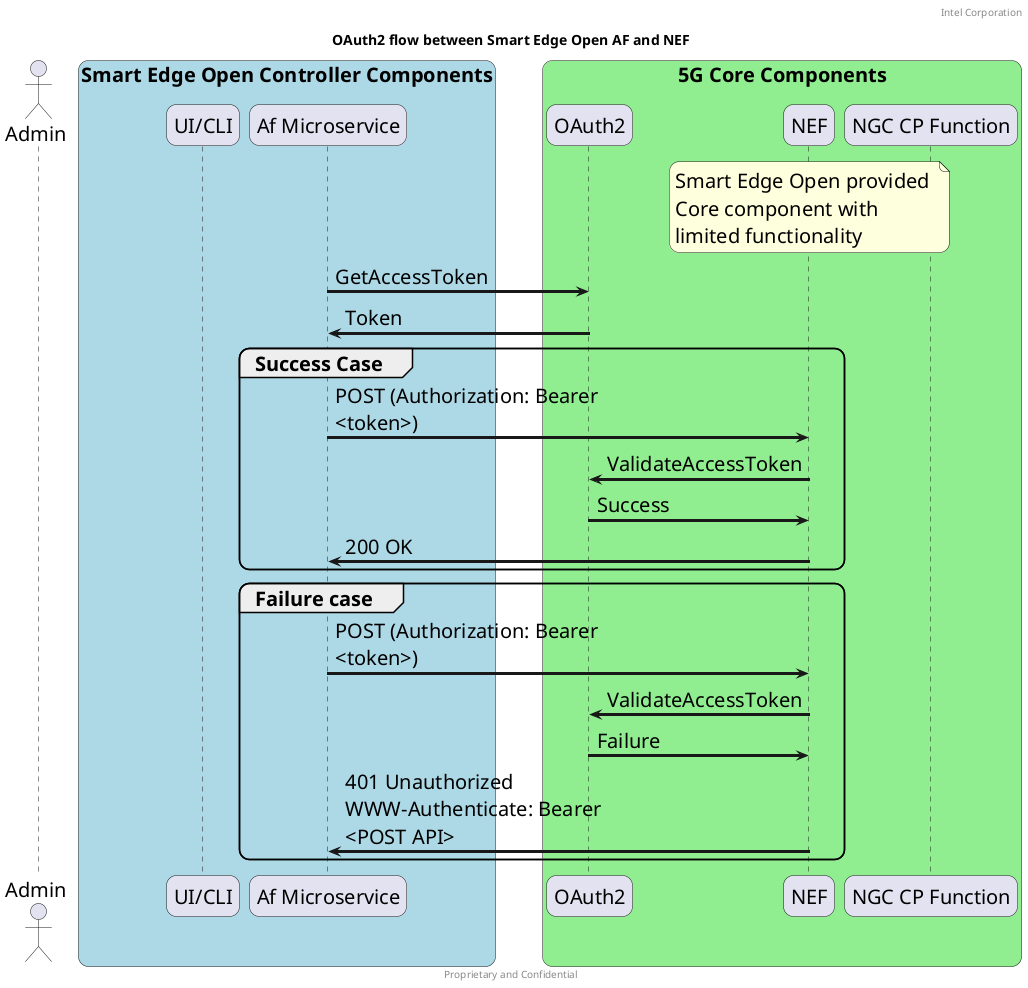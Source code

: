 @startuml
/' SPDX-License-Identifier: Apache-2.0
   Copyright (c) 2020 Intel Corporation
'/
skinparam monochrome false
skinparam roundcorner 20
skinparam defaultFontName "Intel Clear"
skinparam defaultFontSize 20
skinparam maxmessagesize 300
skinparam sequenceArrowThickness 3

header Intel Corporation
footer Proprietary and Confidential

title OAuth2 flow between Smart Edge Open AF and NEF

actor Admin as user
participant "UI/CLI" as UI 
participant "Af Microservice" as AF 
participant "NEF" as NEF
participant "NGC CP Function" as 5GC
participant "OAuth2" as OAUTH2

box "Smart Edge Open Controller Components" #LightBlue
	participant UI
    participant AF
end box

box "5G Core Components" #LightGreen
    participant OAUTH2
	participant NEF
    participant 5GC
    note over NEF 
        Smart Edge Open provided 
        Core component with 
        limited functionality
    end note    
end box

AF -> OAUTH2 : GetAccessToken
OAUTH2 -> AF : Token
group Success Case 
    AF -> NEF : POST (Authorization: Bearer <token>)
    NEF -> OAUTH2 : ValidateAccessToken
    OAUTH2 -> NEF : Success
    NEF -> AF : 200 OK
end

group Failure case
    AF -> NEF : POST (Authorization: Bearer <token>)
    NEF -> OAUTH2 : ValidateAccessToken
    OAUTH2 -> NEF : Failure
    NEF -> AF : 401 Unauthorized \nWWW-Authenticate: Bearer <POST API>
end

@enduml